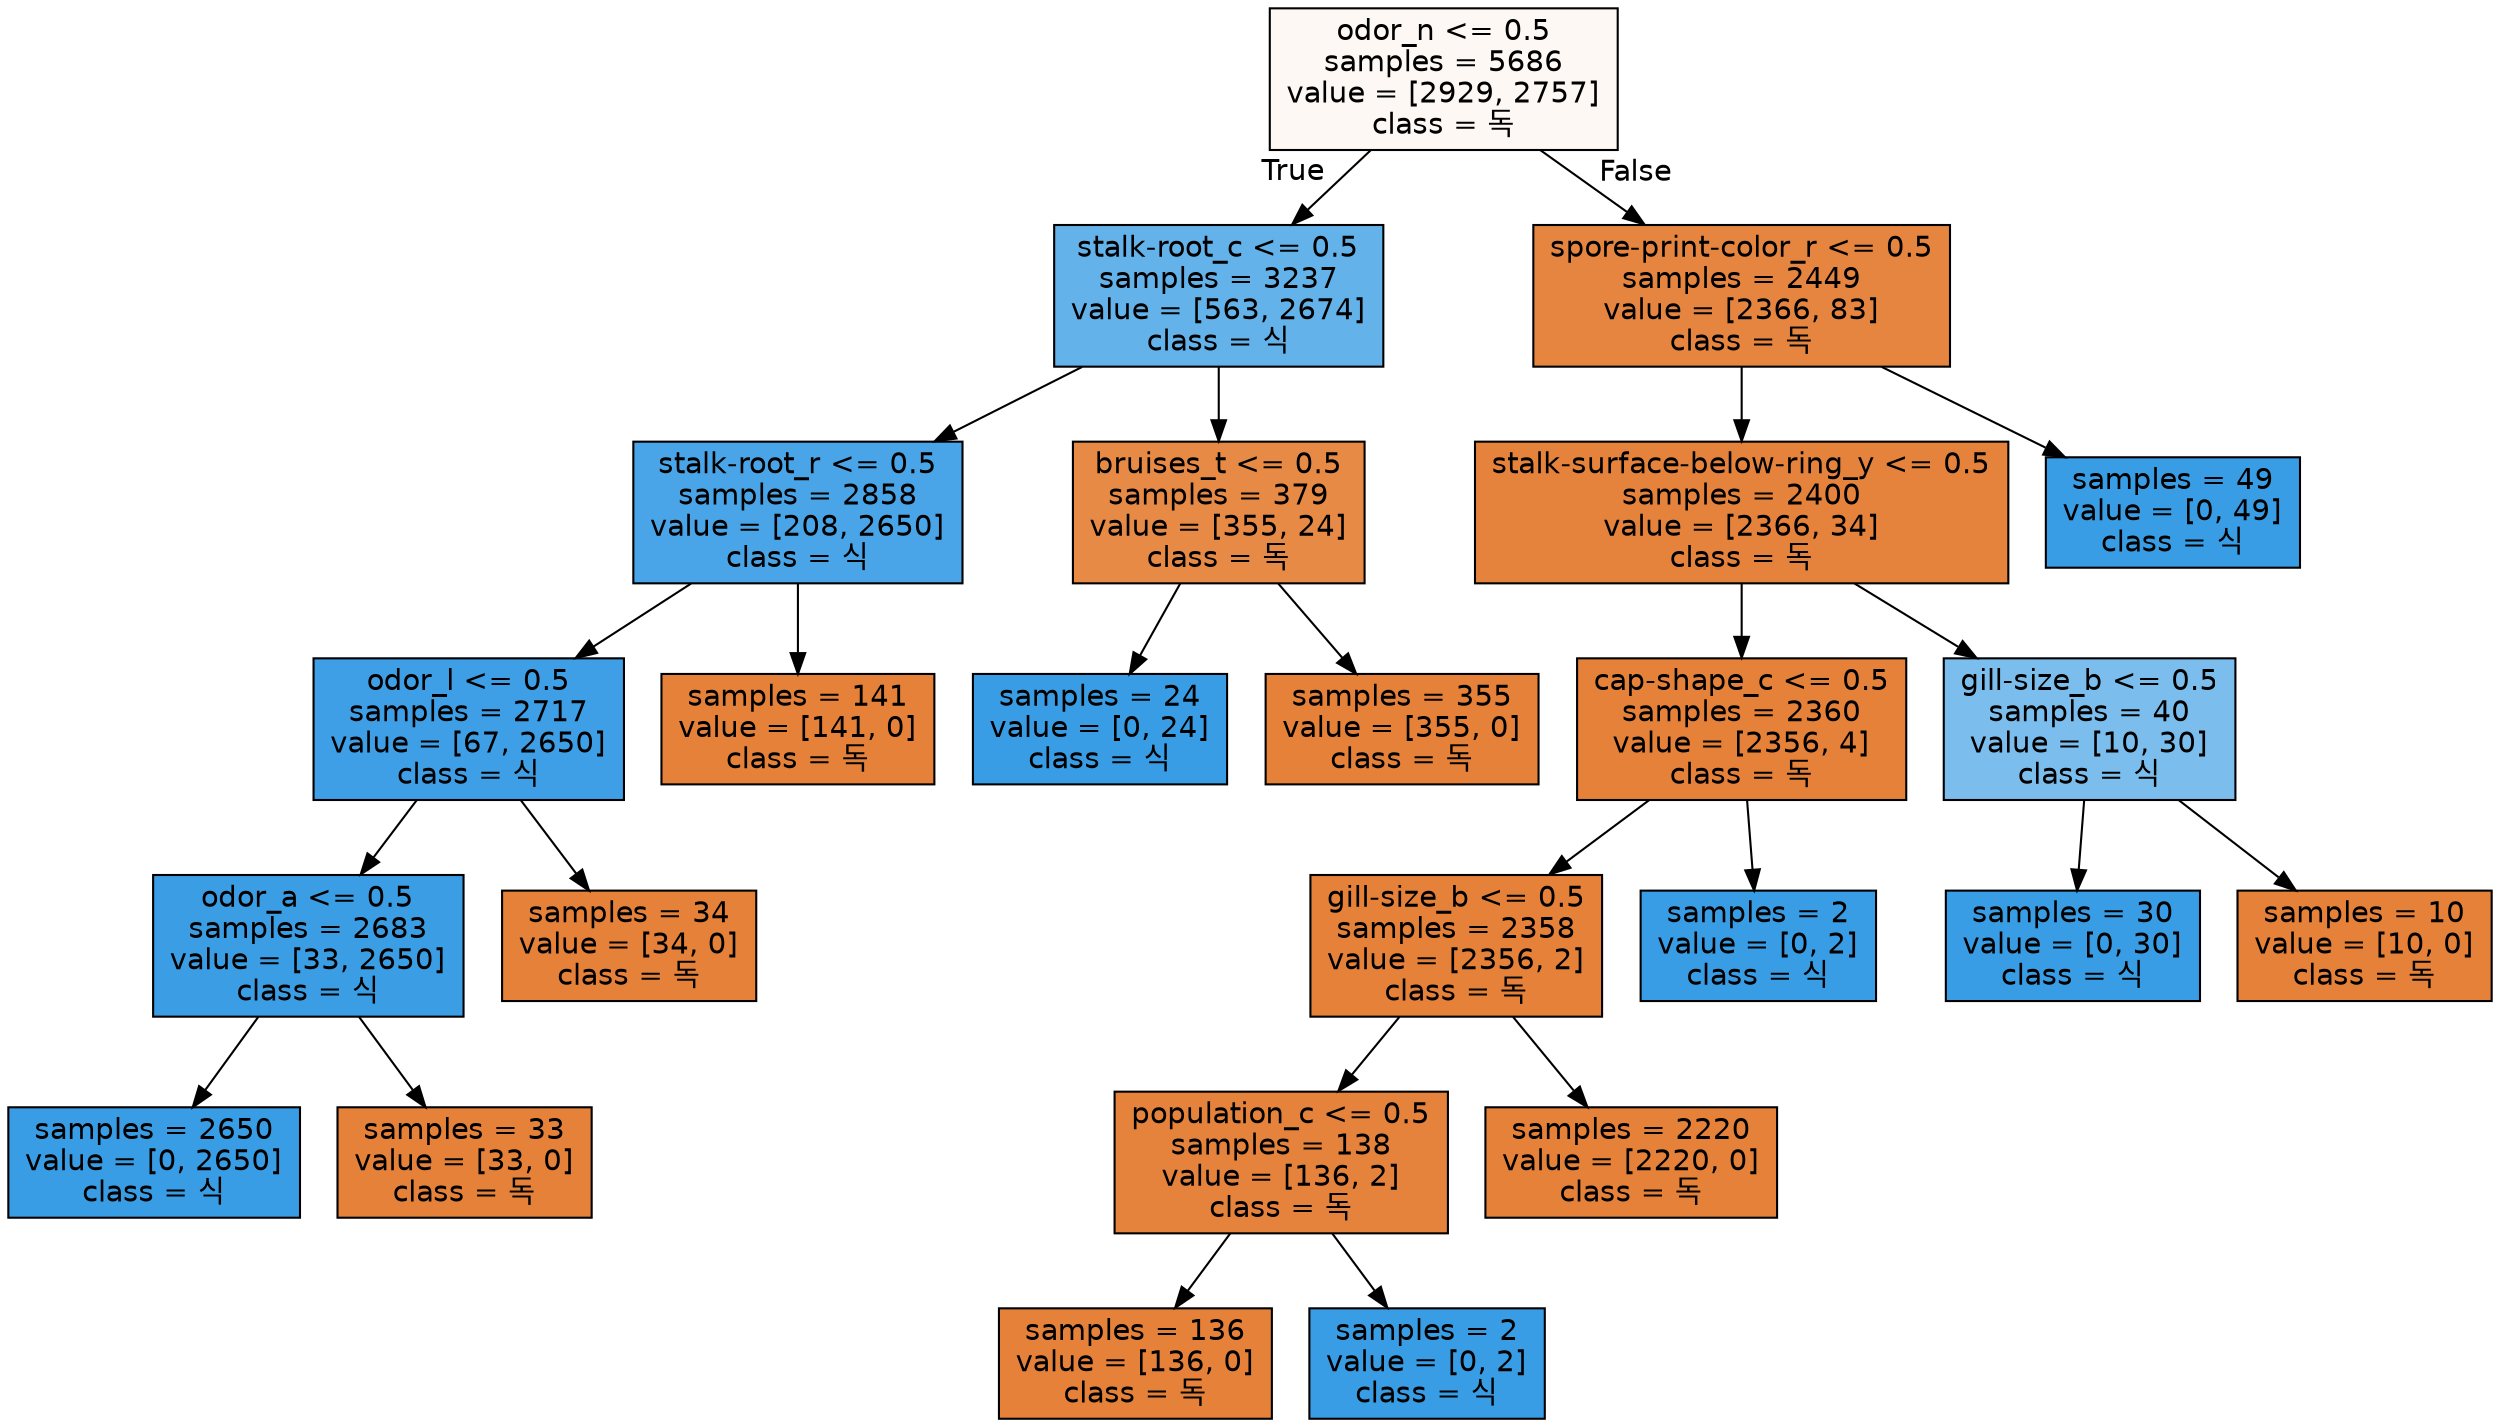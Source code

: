 digraph Tree {
node [shape=box, style="filled", color="black", fontname="helvetica"] ;
edge [fontname="helvetica"] ;
0 [label="odor_n <= 0.5\nsamples = 5686\nvalue = [2929, 2757]\nclass = 독", fillcolor="#fdf8f3"] ;
1 [label="stalk-root_c <= 0.5\nsamples = 3237\nvalue = [563, 2674]\nclass = 식", fillcolor="#63b2ea"] ;
0 -> 1 [labeldistance=2.5, labelangle=45, headlabel="True"] ;
2 [label="stalk-root_r <= 0.5\nsamples = 2858\nvalue = [208, 2650]\nclass = 식", fillcolor="#49a5e7"] ;
1 -> 2 ;
3 [label="odor_l <= 0.5\nsamples = 2717\nvalue = [67, 2650]\nclass = 식", fillcolor="#3e9fe6"] ;
2 -> 3 ;
4 [label="odor_a <= 0.5\nsamples = 2683\nvalue = [33, 2650]\nclass = 식", fillcolor="#3b9ee5"] ;
3 -> 4 ;
5 [label="samples = 2650\nvalue = [0, 2650]\nclass = 식", fillcolor="#399de5"] ;
4 -> 5 ;
6 [label="samples = 33\nvalue = [33, 0]\nclass = 독", fillcolor="#e58139"] ;
4 -> 6 ;
7 [label="samples = 34\nvalue = [34, 0]\nclass = 독", fillcolor="#e58139"] ;
3 -> 7 ;
8 [label="samples = 141\nvalue = [141, 0]\nclass = 독", fillcolor="#e58139"] ;
2 -> 8 ;
9 [label="bruises_t <= 0.5\nsamples = 379\nvalue = [355, 24]\nclass = 독", fillcolor="#e78a46"] ;
1 -> 9 ;
10 [label="samples = 24\nvalue = [0, 24]\nclass = 식", fillcolor="#399de5"] ;
9 -> 10 ;
11 [label="samples = 355\nvalue = [355, 0]\nclass = 독", fillcolor="#e58139"] ;
9 -> 11 ;
12 [label="spore-print-color_r <= 0.5\nsamples = 2449\nvalue = [2366, 83]\nclass = 독", fillcolor="#e68540"] ;
0 -> 12 [labeldistance=2.5, labelangle=-45, headlabel="False"] ;
13 [label="stalk-surface-below-ring_y <= 0.5\nsamples = 2400\nvalue = [2366, 34]\nclass = 독", fillcolor="#e5833c"] ;
12 -> 13 ;
14 [label="cap-shape_c <= 0.5\nsamples = 2360\nvalue = [2356, 4]\nclass = 독", fillcolor="#e58139"] ;
13 -> 14 ;
15 [label="gill-size_b <= 0.5\nsamples = 2358\nvalue = [2356, 2]\nclass = 독", fillcolor="#e58139"] ;
14 -> 15 ;
16 [label="population_c <= 0.5\nsamples = 138\nvalue = [136, 2]\nclass = 독", fillcolor="#e5833c"] ;
15 -> 16 ;
17 [label="samples = 136\nvalue = [136, 0]\nclass = 독", fillcolor="#e58139"] ;
16 -> 17 ;
18 [label="samples = 2\nvalue = [0, 2]\nclass = 식", fillcolor="#399de5"] ;
16 -> 18 ;
19 [label="samples = 2220\nvalue = [2220, 0]\nclass = 독", fillcolor="#e58139"] ;
15 -> 19 ;
20 [label="samples = 2\nvalue = [0, 2]\nclass = 식", fillcolor="#399de5"] ;
14 -> 20 ;
21 [label="gill-size_b <= 0.5\nsamples = 40\nvalue = [10, 30]\nclass = 식", fillcolor="#7bbeee"] ;
13 -> 21 ;
22 [label="samples = 30\nvalue = [0, 30]\nclass = 식", fillcolor="#399de5"] ;
21 -> 22 ;
23 [label="samples = 10\nvalue = [10, 0]\nclass = 독", fillcolor="#e58139"] ;
21 -> 23 ;
24 [label="samples = 49\nvalue = [0, 49]\nclass = 식", fillcolor="#399de5"] ;
12 -> 24 ;
}
